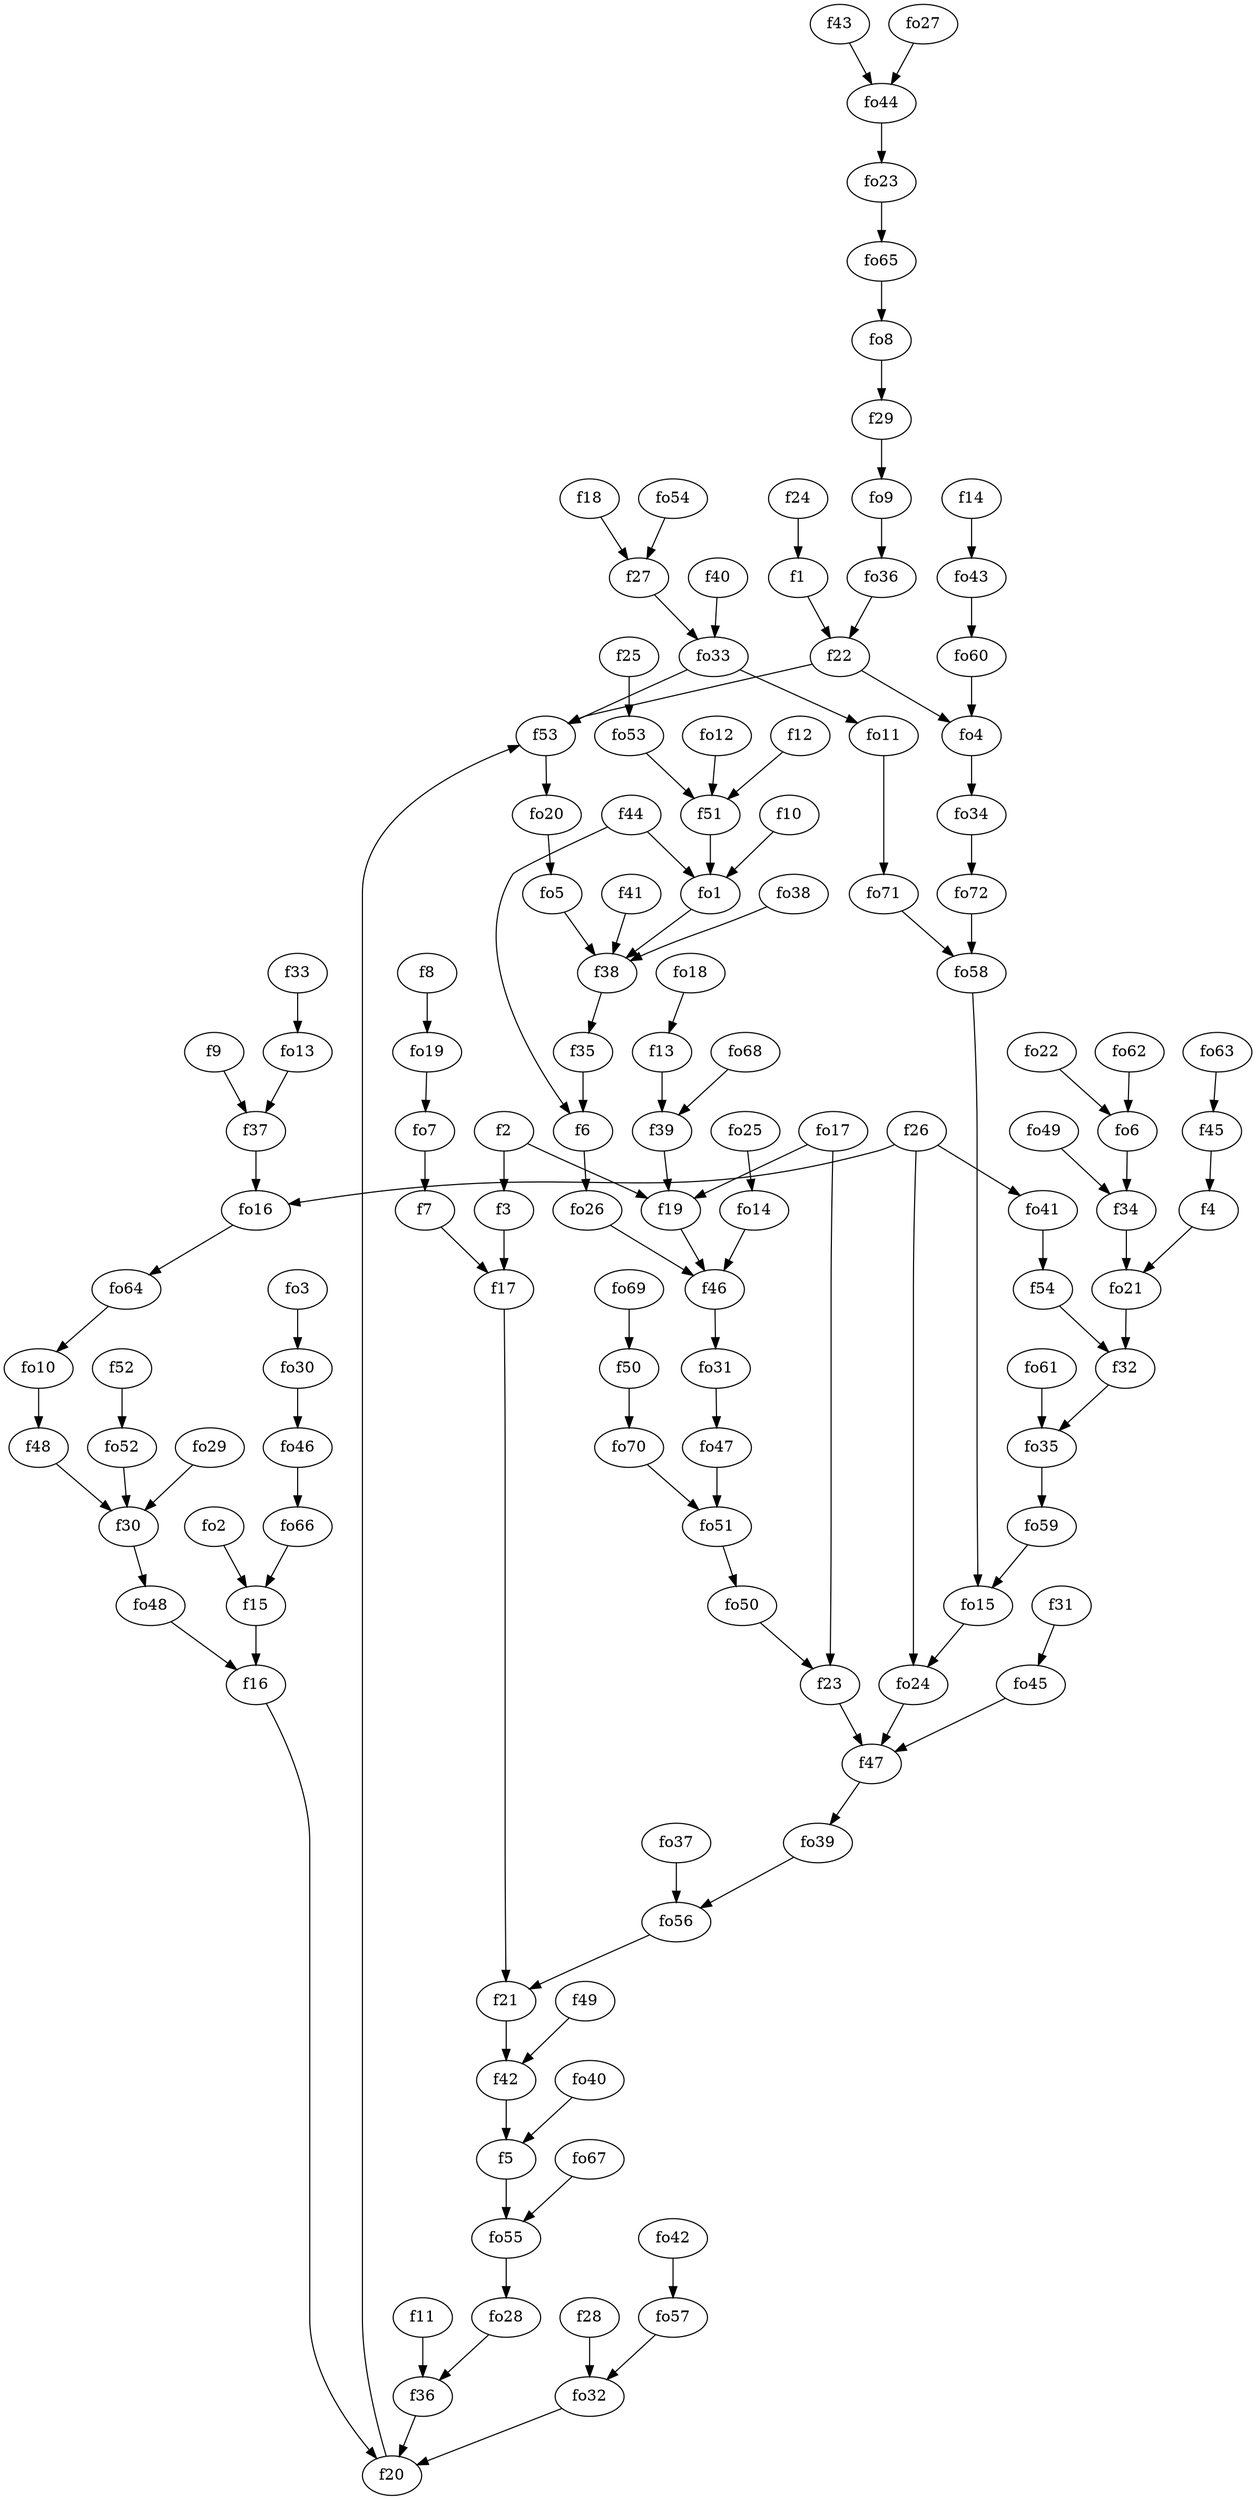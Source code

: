 strict digraph  {
f1;
f2;
f3;
f4;
f5;
f6;
f7;
f8;
f9;
f10;
f11;
f12;
f13;
f14;
f15;
f16;
f17;
f18;
f19;
f20;
f21;
f22;
f23;
f24;
f25;
f26;
f27;
f28;
f29;
f30;
f31;
f32;
f33;
f34;
f35;
f36;
f37;
f38;
f39;
f40;
f41;
f42;
f43;
f44;
f45;
f46;
f47;
f48;
f49;
f50;
f51;
f52;
f53;
f54;
fo1;
fo2;
fo3;
fo4;
fo5;
fo6;
fo7;
fo8;
fo9;
fo10;
fo11;
fo12;
fo13;
fo14;
fo15;
fo16;
fo17;
fo18;
fo19;
fo20;
fo21;
fo22;
fo23;
fo24;
fo25;
fo26;
fo27;
fo28;
fo29;
fo30;
fo31;
fo32;
fo33;
fo34;
fo35;
fo36;
fo37;
fo38;
fo39;
fo40;
fo41;
fo42;
fo43;
fo44;
fo45;
fo46;
fo47;
fo48;
fo49;
fo50;
fo51;
fo52;
fo53;
fo54;
fo55;
fo56;
fo57;
fo58;
fo59;
fo60;
fo61;
fo62;
fo63;
fo64;
fo65;
fo66;
fo67;
fo68;
fo69;
fo70;
fo71;
fo72;
f1 -> f22  [weight=2];
f2 -> f19  [weight=2];
f2 -> f3  [weight=2];
f3 -> f17  [weight=2];
f4 -> fo21  [weight=2];
f5 -> fo55  [weight=2];
f6 -> fo26  [weight=2];
f7 -> f17  [weight=2];
f8 -> fo19  [weight=2];
f9 -> f37  [weight=2];
f10 -> fo1  [weight=2];
f11 -> f36  [weight=2];
f12 -> f51  [weight=2];
f13 -> f39  [weight=2];
f14 -> fo43  [weight=2];
f15 -> f16  [weight=2];
f16 -> f20  [weight=2];
f17 -> f21  [weight=2];
f18 -> f27  [weight=2];
f19 -> f46  [weight=2];
f20 -> f53  [weight=2];
f21 -> f42  [weight=2];
f22 -> f53  [weight=2];
f22 -> fo4  [weight=2];
f23 -> f47  [weight=2];
f24 -> f1  [weight=2];
f25 -> fo53  [weight=2];
f26 -> fo41  [weight=2];
f26 -> fo16  [weight=2];
f26 -> fo24  [weight=2];
f27 -> fo33  [weight=2];
f28 -> fo32  [weight=2];
f29 -> fo9  [weight=2];
f30 -> fo48  [weight=2];
f31 -> fo45  [weight=2];
f32 -> fo35  [weight=2];
f33 -> fo13  [weight=2];
f34 -> fo21  [weight=2];
f35 -> f6  [weight=2];
f36 -> f20  [weight=2];
f37 -> fo16  [weight=2];
f38 -> f35  [weight=2];
f39 -> f19  [weight=2];
f40 -> fo33  [weight=2];
f41 -> f38  [weight=2];
f42 -> f5  [weight=2];
f43 -> fo44  [weight=2];
f44 -> fo1  [weight=2];
f44 -> f6  [weight=2];
f45 -> f4  [weight=2];
f46 -> fo31  [weight=2];
f47 -> fo39  [weight=2];
f48 -> f30  [weight=2];
f49 -> f42  [weight=2];
f50 -> fo70  [weight=2];
f51 -> fo1  [weight=2];
f52 -> fo52  [weight=2];
f53 -> fo20  [weight=2];
f54 -> f32  [weight=2];
fo1 -> f38  [weight=2];
fo2 -> f15  [weight=2];
fo3 -> fo30  [weight=2];
fo4 -> fo34  [weight=2];
fo5 -> f38  [weight=2];
fo6 -> f34  [weight=2];
fo7 -> f7  [weight=2];
fo8 -> f29  [weight=2];
fo9 -> fo36  [weight=2];
fo10 -> f48  [weight=2];
fo11 -> fo71  [weight=2];
fo12 -> f51  [weight=2];
fo13 -> f37  [weight=2];
fo14 -> f46  [weight=2];
fo15 -> fo24  [weight=2];
fo16 -> fo64  [weight=2];
fo17 -> f23  [weight=2];
fo17 -> f19  [weight=2];
fo18 -> f13  [weight=2];
fo19 -> fo7  [weight=2];
fo20 -> fo5  [weight=2];
fo21 -> f32  [weight=2];
fo22 -> fo6  [weight=2];
fo23 -> fo65  [weight=2];
fo24 -> f47  [weight=2];
fo25 -> fo14  [weight=2];
fo26 -> f46  [weight=2];
fo27 -> fo44  [weight=2];
fo28 -> f36  [weight=2];
fo29 -> f30  [weight=2];
fo30 -> fo46  [weight=2];
fo31 -> fo47  [weight=2];
fo32 -> f20  [weight=2];
fo33 -> f53  [weight=2];
fo33 -> fo11  [weight=2];
fo34 -> fo72  [weight=2];
fo35 -> fo59  [weight=2];
fo36 -> f22  [weight=2];
fo37 -> fo56  [weight=2];
fo38 -> f38  [weight=2];
fo39 -> fo56  [weight=2];
fo40 -> f5  [weight=2];
fo41 -> f54  [weight=2];
fo42 -> fo57  [weight=2];
fo43 -> fo60  [weight=2];
fo44 -> fo23  [weight=2];
fo45 -> f47  [weight=2];
fo46 -> fo66  [weight=2];
fo47 -> fo51  [weight=2];
fo48 -> f16  [weight=2];
fo49 -> f34  [weight=2];
fo50 -> f23  [weight=2];
fo51 -> fo50  [weight=2];
fo52 -> f30  [weight=2];
fo53 -> f51  [weight=2];
fo54 -> f27  [weight=2];
fo55 -> fo28  [weight=2];
fo56 -> f21  [weight=2];
fo57 -> fo32  [weight=2];
fo58 -> fo15  [weight=2];
fo59 -> fo15  [weight=2];
fo60 -> fo4  [weight=2];
fo61 -> fo35  [weight=2];
fo62 -> fo6  [weight=2];
fo63 -> f45  [weight=2];
fo64 -> fo10  [weight=2];
fo65 -> fo8  [weight=2];
fo66 -> f15  [weight=2];
fo67 -> fo55  [weight=2];
fo68 -> f39  [weight=2];
fo69 -> f50  [weight=2];
fo70 -> fo51  [weight=2];
fo71 -> fo58  [weight=2];
fo72 -> fo58  [weight=2];
}
